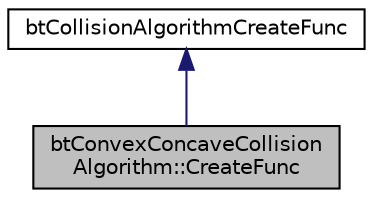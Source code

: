 digraph "btConvexConcaveCollisionAlgorithm::CreateFunc"
{
  edge [fontname="Helvetica",fontsize="10",labelfontname="Helvetica",labelfontsize="10"];
  node [fontname="Helvetica",fontsize="10",shape=record];
  Node1 [label="btConvexConcaveCollision\lAlgorithm::CreateFunc",height=0.2,width=0.4,color="black", fillcolor="grey75", style="filled", fontcolor="black"];
  Node2 -> Node1 [dir="back",color="midnightblue",fontsize="10",style="solid"];
  Node2 [label="btCollisionAlgorithmCreateFunc",height=0.2,width=0.4,color="black", fillcolor="white", style="filled",URL="$structbt_collision_algorithm_create_func.html",tooltip="Used by the btCollisionDispatcher to register and create instances for btCollisionAlgorithm. "];
}
